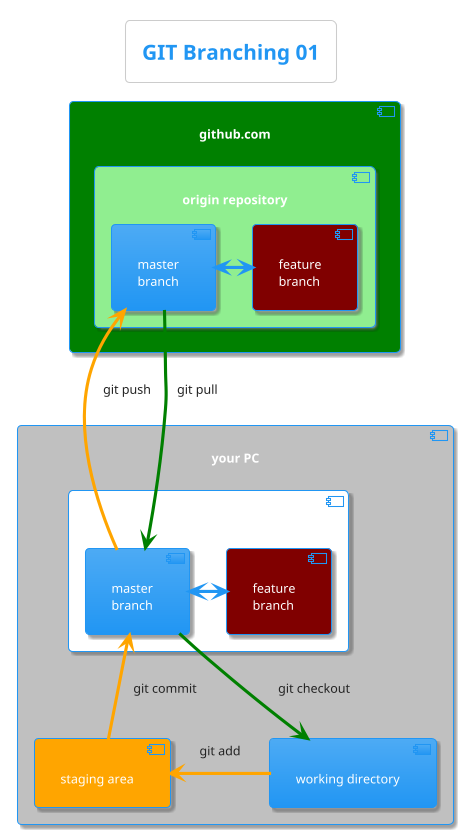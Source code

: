 @startuml name Git Basics Branches 01

title git basic branching
!theme materia
title GIT Branching 01

component "github.com" #green {
    component "origin repository" #lightgreen {
        [master\nbranch] as master
        [feature\nbranch] as feature #Maroon

        master <-right-> feature
    }
}

component "your PC" #silver {
    component "local repository" as local {
        [master\nbranch] as master2
        [feature\nbranch] as feature2 #Maroon

        master2 <-right-> feature2
    }


    #orange[staging area] as stage

    [working directory] as wd

}



wd -[#orange]left-> stage : git add
stage -[#orange]up-> master2 : git commit
master2 -[#orange]up-> master : git push

master -[#green]down-> master2 : git pull
master2 -[#green]down-> wd : git checkout

@enduml